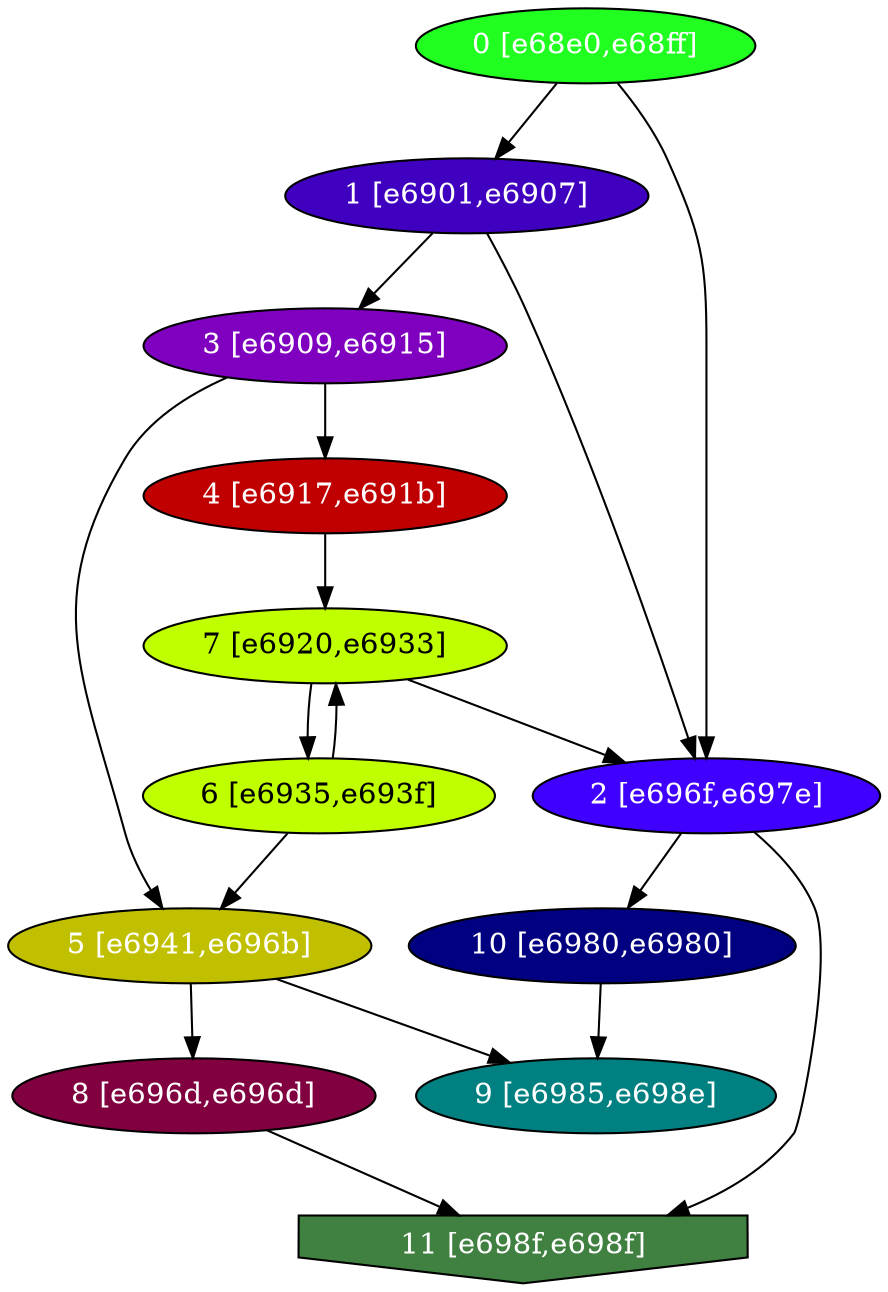 diGraph libnss3{
	libnss3_0  [style=filled fillcolor="#20FF20" fontcolor="#ffffff" shape=oval label="0 [e68e0,e68ff]"]
	libnss3_1  [style=filled fillcolor="#4000C0" fontcolor="#ffffff" shape=oval label="1 [e6901,e6907]"]
	libnss3_2  [style=filled fillcolor="#4000FF" fontcolor="#ffffff" shape=oval label="2 [e696f,e697e]"]
	libnss3_3  [style=filled fillcolor="#8000C0" fontcolor="#ffffff" shape=oval label="3 [e6909,e6915]"]
	libnss3_4  [style=filled fillcolor="#C00000" fontcolor="#ffffff" shape=oval label="4 [e6917,e691b]"]
	libnss3_5  [style=filled fillcolor="#C0C000" fontcolor="#ffffff" shape=oval label="5 [e6941,e696b]"]
	libnss3_6  [style=filled fillcolor="#C0FF00" fontcolor="#000000" shape=oval label="6 [e6935,e693f]"]
	libnss3_7  [style=filled fillcolor="#C0FF00" fontcolor="#000000" shape=oval label="7 [e6920,e6933]"]
	libnss3_8  [style=filled fillcolor="#800040" fontcolor="#ffffff" shape=oval label="8 [e696d,e696d]"]
	libnss3_9  [style=filled fillcolor="#008080" fontcolor="#ffffff" shape=oval label="9 [e6985,e698e]"]
	libnss3_a  [style=filled fillcolor="#000080" fontcolor="#ffffff" shape=oval label="10 [e6980,e6980]"]
	libnss3_b  [style=filled fillcolor="#408040" fontcolor="#ffffff" shape=invhouse label="11 [e698f,e698f]"]

	libnss3_0 -> libnss3_1
	libnss3_0 -> libnss3_2
	libnss3_1 -> libnss3_2
	libnss3_1 -> libnss3_3
	libnss3_2 -> libnss3_a
	libnss3_2 -> libnss3_b
	libnss3_3 -> libnss3_4
	libnss3_3 -> libnss3_5
	libnss3_4 -> libnss3_7
	libnss3_5 -> libnss3_8
	libnss3_5 -> libnss3_9
	libnss3_6 -> libnss3_5
	libnss3_6 -> libnss3_7
	libnss3_7 -> libnss3_2
	libnss3_7 -> libnss3_6
	libnss3_8 -> libnss3_b
	libnss3_a -> libnss3_9
}